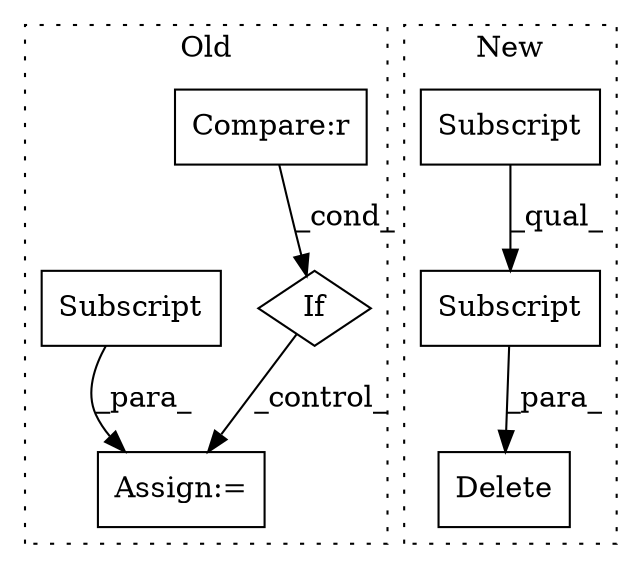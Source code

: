 digraph G {
subgraph cluster0 {
1 [label="If" a="96" s="2191" l="3" shape="diamond"];
3 [label="Compare:r" a="40" s="2194" l="22" shape="box"];
4 [label="Assign:=" a="68" s="2235" l="3" shape="box"];
5 [label="Subscript" a="63" s="2238,0" l="20,0" shape="box"];
label = "Old";
style="dotted";
}
subgraph cluster1 {
2 [label="Delete" a="101" s="1631" l="30" shape="box"];
6 [label="Subscript" a="63" s="1635,0" l="26,0" shape="box"];
7 [label="Subscript" a="63" s="1635,0" l="13,0" shape="box"];
label = "New";
style="dotted";
}
1 -> 4 [label="_control_"];
3 -> 1 [label="_cond_"];
5 -> 4 [label="_para_"];
6 -> 2 [label="_para_"];
7 -> 6 [label="_qual_"];
}
